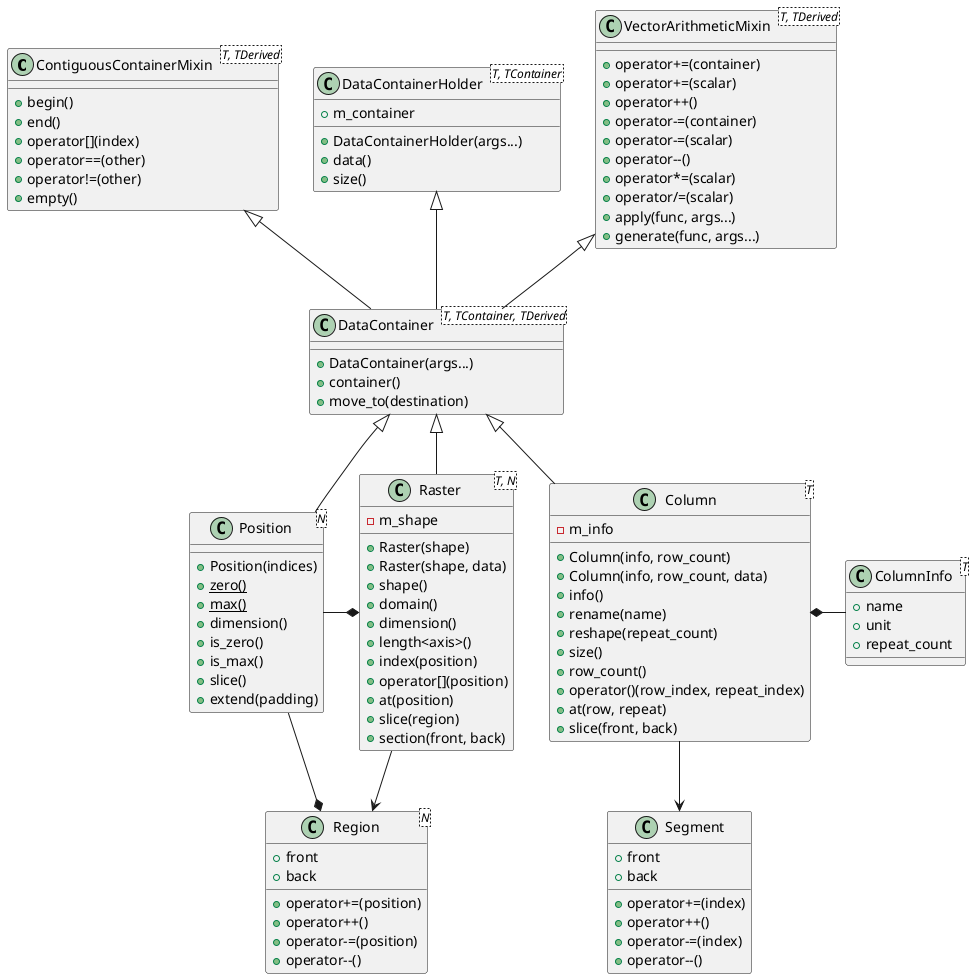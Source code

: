 @startuml
class ContiguousContainerMixin<T, TDerived> {
+ begin()
+ end()
+ operator[](index)
+ operator==(other)
+ operator!=(other)
+ empty()
}
class DataContainerHolder<T, TContainer> {
+ m_container
+ DataContainerHolder(args...)
+ data()
+ size()
}
class VectorArithmeticMixin<T, TDerived> {
+ operator+=(container)
+ operator+=(scalar)
+ operator++()
+ operator-=(container)
+ operator-=(scalar)
+ operator--()
+ operator*=(scalar)
+ operator/=(scalar)
+ apply(func, args...)
+ generate(func, args...)
}
class DataContainer<T, TContainer, TDerived> {
+ DataContainer(args...)
+ container()
+ move_to(destination)
}
class Position<N> {
+ Position(indices)
+ {static} zero()
+ {static} max()
+ dimension()
+ is_zero()
+ is_max()
+ slice()
+ extend(padding)
}
class Region<N> {
+ front
+ back
+ operator+=(position)
+ operator++()
+ operator-=(position)
+ operator--()
}
class Raster<T, N> {
- m_shape
+ Raster(shape)
+ Raster(shape, data)
+ shape()
+ domain()
+ dimension()
+ length<axis>()
+ index(position)
+ operator[](position)
+ at(position)
+ slice(region)
+ section(front, back)
}
class Column<T> {
- m_info
+ Column(info, row_count)
+ Column(info, row_count, data)
+ info()
+ rename(name)
+ reshape(repeat_count)
+ size()
+ row_count()
+ operator()(row_index, repeat_index)
+ at(row, repeat)
+ slice(front, back)
}
class ColumnInfo<T> {
+ name
+ unit
+ repeat_count
}
class Segment {
+ front
+ back
+ operator+=(index)
+ operator++()
+ operator-=(index)
+ operator--()
}

ContiguousContainerMixin <|-- DataContainer
DataContainerHolder <|-- DataContainer
VectorArithmeticMixin <|-- DataContainer
DataContainer <|-- Position
DataContainer <|-- Raster
DataContainer <|-- Column
Position --* Region
Position -* Raster
Raster --> Region
Column *- ColumnInfo
Column --> Segment
@enduml